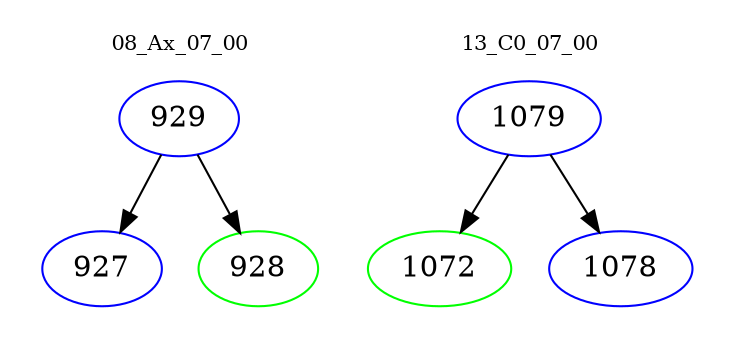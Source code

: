 digraph{
subgraph cluster_0 {
color = white
label = "08_Ax_07_00";
fontsize=10;
T0_929 [label="929", color="blue"]
T0_929 -> T0_927 [color="black"]
T0_927 [label="927", color="blue"]
T0_929 -> T0_928 [color="black"]
T0_928 [label="928", color="green"]
}
subgraph cluster_1 {
color = white
label = "13_C0_07_00";
fontsize=10;
T1_1079 [label="1079", color="blue"]
T1_1079 -> T1_1072 [color="black"]
T1_1072 [label="1072", color="green"]
T1_1079 -> T1_1078 [color="black"]
T1_1078 [label="1078", color="blue"]
}
}
